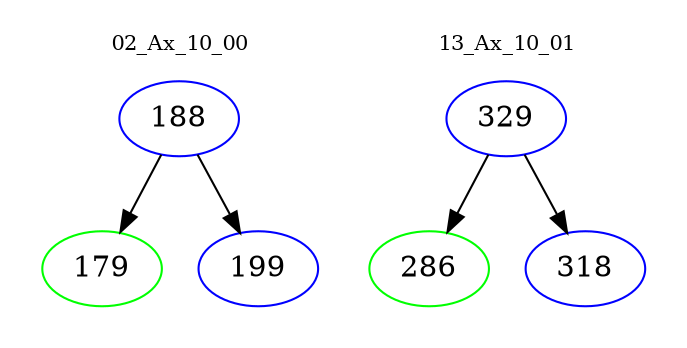 digraph{
subgraph cluster_0 {
color = white
label = "02_Ax_10_00";
fontsize=10;
T0_188 [label="188", color="blue"]
T0_188 -> T0_179 [color="black"]
T0_179 [label="179", color="green"]
T0_188 -> T0_199 [color="black"]
T0_199 [label="199", color="blue"]
}
subgraph cluster_1 {
color = white
label = "13_Ax_10_01";
fontsize=10;
T1_329 [label="329", color="blue"]
T1_329 -> T1_286 [color="black"]
T1_286 [label="286", color="green"]
T1_329 -> T1_318 [color="black"]
T1_318 [label="318", color="blue"]
}
}
